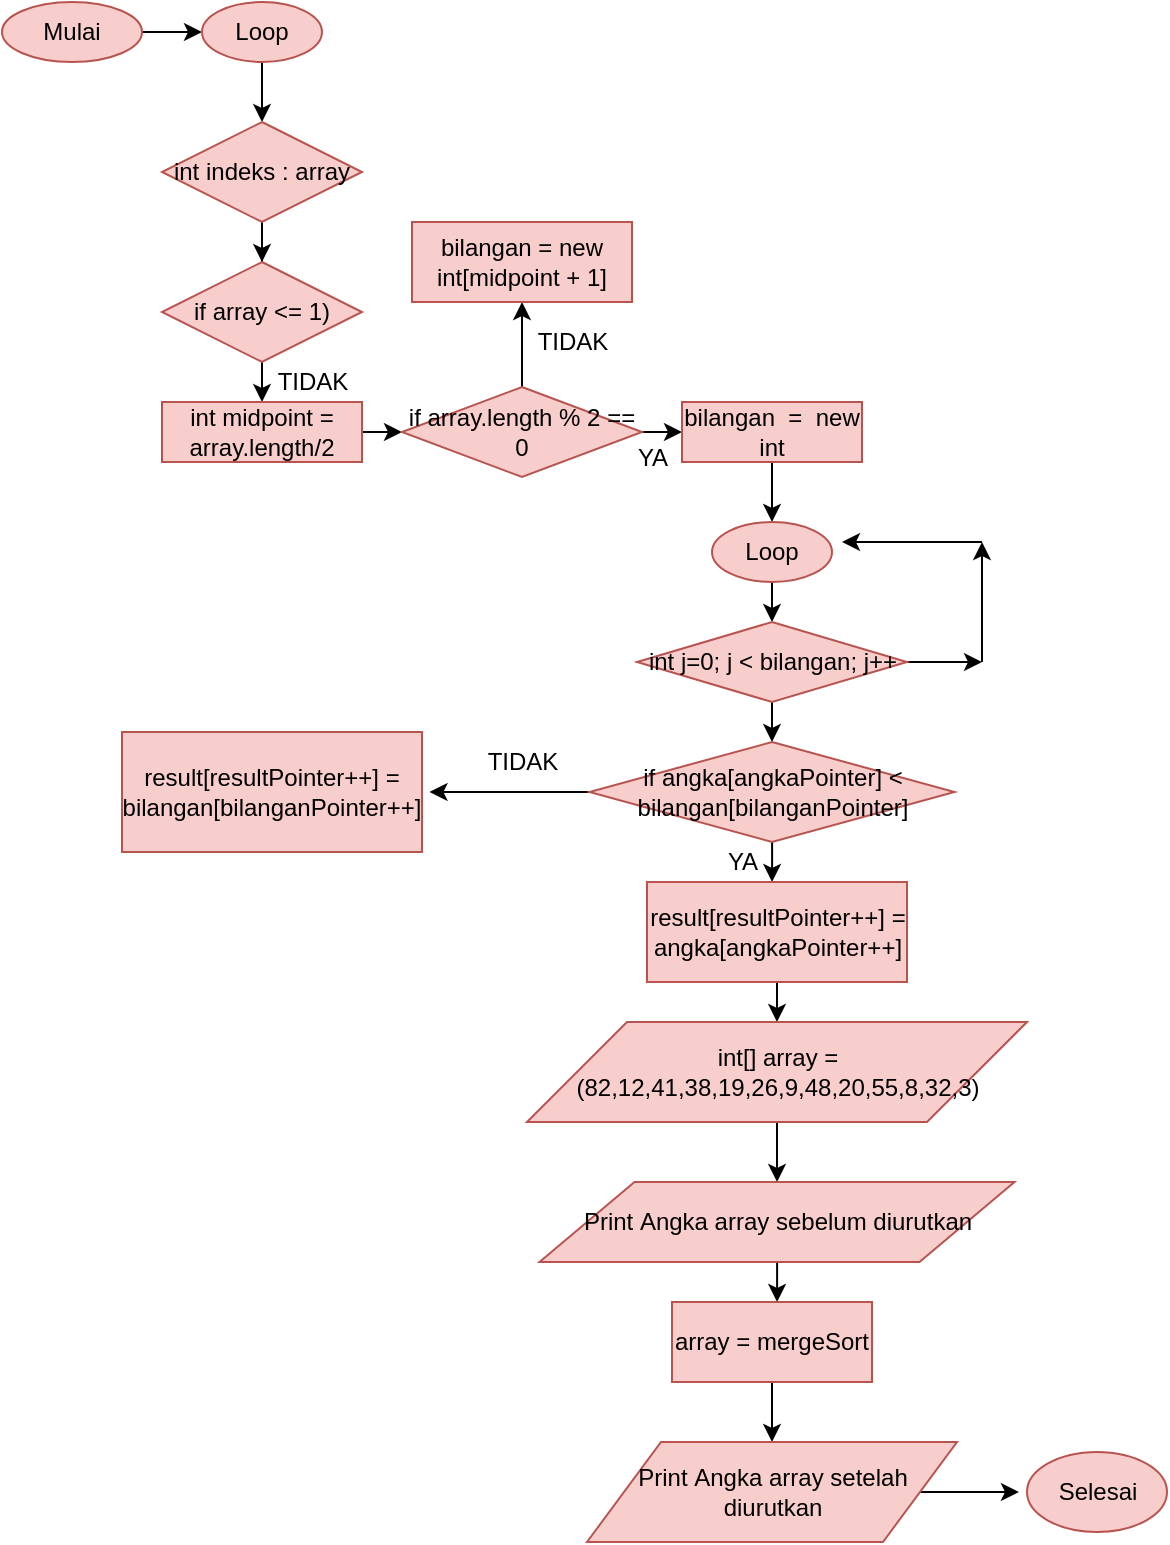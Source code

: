 <mxfile version="13.0.7" type="device"><diagram id="8amstIIfl5qGqAMgS9FJ" name="Page-1"><mxGraphModel dx="868" dy="534" grid="1" gridSize="10" guides="1" tooltips="1" connect="1" arrows="1" fold="1" page="1" pageScale="1" pageWidth="827" pageHeight="1169" math="0" shadow="0"><root><mxCell id="0"/><mxCell id="1" parent="0"/><mxCell id="xX6A8msQFnhVN28DiOaW-3" value="" style="edgeStyle=orthogonalEdgeStyle;rounded=0;orthogonalLoop=1;jettySize=auto;html=1;" edge="1" parent="1" source="xX6A8msQFnhVN28DiOaW-1"><mxGeometry relative="1" as="geometry"><mxPoint x="150" y="35" as="targetPoint"/></mxGeometry></mxCell><mxCell id="xX6A8msQFnhVN28DiOaW-1" value="Mulai" style="ellipse;whiteSpace=wrap;html=1;fillColor=#f8cecc;strokeColor=#b85450;" vertex="1" parent="1"><mxGeometry x="50" y="20" width="70" height="30" as="geometry"/></mxCell><mxCell id="xX6A8msQFnhVN28DiOaW-7" value="" style="edgeStyle=orthogonalEdgeStyle;rounded=0;orthogonalLoop=1;jettySize=auto;html=1;" edge="1" parent="1" source="xX6A8msQFnhVN28DiOaW-5"><mxGeometry relative="1" as="geometry"><mxPoint x="180" y="80.0" as="targetPoint"/></mxGeometry></mxCell><mxCell id="xX6A8msQFnhVN28DiOaW-5" value="Loop" style="ellipse;whiteSpace=wrap;html=1;fillColor=#f8cecc;strokeColor=#b85450;" vertex="1" parent="1"><mxGeometry x="150" y="20" width="60" height="30" as="geometry"/></mxCell><mxCell id="xX6A8msQFnhVN28DiOaW-10" value="" style="edgeStyle=orthogonalEdgeStyle;rounded=0;orthogonalLoop=1;jettySize=auto;html=1;" edge="1" parent="1" source="xX6A8msQFnhVN28DiOaW-8" target="xX6A8msQFnhVN28DiOaW-9"><mxGeometry relative="1" as="geometry"/></mxCell><mxCell id="xX6A8msQFnhVN28DiOaW-8" value="int indeks : array" style="rhombus;whiteSpace=wrap;html=1;fillColor=#f8cecc;strokeColor=#b85450;" vertex="1" parent="1"><mxGeometry x="130" y="80" width="100" height="50" as="geometry"/></mxCell><mxCell id="xX6A8msQFnhVN28DiOaW-12" value="" style="edgeStyle=orthogonalEdgeStyle;rounded=0;orthogonalLoop=1;jettySize=auto;html=1;" edge="1" parent="1" source="xX6A8msQFnhVN28DiOaW-9"><mxGeometry relative="1" as="geometry"><mxPoint x="180.034" y="220.017" as="targetPoint"/></mxGeometry></mxCell><mxCell id="xX6A8msQFnhVN28DiOaW-9" value="if&amp;nbsp;array &amp;lt;= 1)" style="rhombus;whiteSpace=wrap;html=1;fillColor=#f8cecc;strokeColor=#b85450;" vertex="1" parent="1"><mxGeometry x="130" y="150" width="100" height="50" as="geometry"/></mxCell><mxCell id="xX6A8msQFnhVN28DiOaW-15" value="" style="edgeStyle=orthogonalEdgeStyle;rounded=0;orthogonalLoop=1;jettySize=auto;html=1;" edge="1" parent="1" source="xX6A8msQFnhVN28DiOaW-13"><mxGeometry relative="1" as="geometry"><mxPoint x="250" y="235.034" as="targetPoint"/></mxGeometry></mxCell><mxCell id="xX6A8msQFnhVN28DiOaW-13" value="int midpoint = array.length/2" style="rounded=0;whiteSpace=wrap;html=1;fillColor=#f8cecc;strokeColor=#b85450;" vertex="1" parent="1"><mxGeometry x="130" y="220" width="100" height="30" as="geometry"/></mxCell><mxCell id="xX6A8msQFnhVN28DiOaW-18" value="" style="edgeStyle=orthogonalEdgeStyle;rounded=0;orthogonalLoop=1;jettySize=auto;html=1;" edge="1" parent="1" source="xX6A8msQFnhVN28DiOaW-16"><mxGeometry relative="1" as="geometry"><mxPoint x="390.092" y="235.034" as="targetPoint"/></mxGeometry></mxCell><mxCell id="xX6A8msQFnhVN28DiOaW-23" value="" style="edgeStyle=orthogonalEdgeStyle;rounded=0;orthogonalLoop=1;jettySize=auto;html=1;" edge="1" parent="1" source="xX6A8msQFnhVN28DiOaW-16"><mxGeometry relative="1" as="geometry"><mxPoint x="310" y="170" as="targetPoint"/></mxGeometry></mxCell><mxCell id="xX6A8msQFnhVN28DiOaW-16" value="if array.length % 2  == 0" style="rhombus;whiteSpace=wrap;html=1;fillColor=#f8cecc;strokeColor=#b85450;" vertex="1" parent="1"><mxGeometry x="250" y="212.5" width="120" height="45" as="geometry"/></mxCell><mxCell id="xX6A8msQFnhVN28DiOaW-27" value="" style="edgeStyle=orthogonalEdgeStyle;rounded=0;orthogonalLoop=1;jettySize=auto;html=1;" edge="1" parent="1" source="xX6A8msQFnhVN28DiOaW-19"><mxGeometry relative="1" as="geometry"><mxPoint x="435" y="280" as="targetPoint"/></mxGeometry></mxCell><mxCell id="xX6A8msQFnhVN28DiOaW-19" value="bilangan&amp;nbsp; =&amp;nbsp; new int" style="rounded=0;whiteSpace=wrap;html=1;fillColor=#f8cecc;strokeColor=#b85450;" vertex="1" parent="1"><mxGeometry x="390" y="220" width="90" height="30" as="geometry"/></mxCell><mxCell id="xX6A8msQFnhVN28DiOaW-20" value="YA" style="text;html=1;align=center;verticalAlign=middle;resizable=0;points=[];autosize=1;" vertex="1" parent="1"><mxGeometry x="360" y="237.5" width="30" height="20" as="geometry"/></mxCell><mxCell id="xX6A8msQFnhVN28DiOaW-21" value="TIDAK" style="text;html=1;align=center;verticalAlign=middle;resizable=0;points=[];autosize=1;" vertex="1" parent="1"><mxGeometry x="180" y="200" width="50" height="20" as="geometry"/></mxCell><mxCell id="xX6A8msQFnhVN28DiOaW-24" value="TIDAK" style="text;html=1;align=center;verticalAlign=middle;resizable=0;points=[];autosize=1;" vertex="1" parent="1"><mxGeometry x="310" y="180" width="50" height="20" as="geometry"/></mxCell><mxCell id="xX6A8msQFnhVN28DiOaW-25" value="bilangan = new int[midpoint + 1]" style="rounded=0;whiteSpace=wrap;html=1;fillColor=#f8cecc;strokeColor=#b85450;" vertex="1" parent="1"><mxGeometry x="255" y="130" width="110" height="40" as="geometry"/></mxCell><mxCell id="xX6A8msQFnhVN28DiOaW-30" value="" style="edgeStyle=orthogonalEdgeStyle;rounded=0;orthogonalLoop=1;jettySize=auto;html=1;" edge="1" parent="1" source="xX6A8msQFnhVN28DiOaW-28"><mxGeometry relative="1" as="geometry"><mxPoint x="435" y="330" as="targetPoint"/></mxGeometry></mxCell><mxCell id="xX6A8msQFnhVN28DiOaW-28" value="Loop" style="ellipse;whiteSpace=wrap;html=1;fillColor=#f8cecc;strokeColor=#b85450;" vertex="1" parent="1"><mxGeometry x="405" y="280" width="60" height="30" as="geometry"/></mxCell><mxCell id="xX6A8msQFnhVN28DiOaW-33" value="" style="edgeStyle=orthogonalEdgeStyle;rounded=0;orthogonalLoop=1;jettySize=auto;html=1;" edge="1" parent="1" source="xX6A8msQFnhVN28DiOaW-31" target="xX6A8msQFnhVN28DiOaW-32"><mxGeometry relative="1" as="geometry"/></mxCell><mxCell id="xX6A8msQFnhVN28DiOaW-50" value="" style="edgeStyle=orthogonalEdgeStyle;rounded=0;orthogonalLoop=1;jettySize=auto;html=1;" edge="1" parent="1" source="xX6A8msQFnhVN28DiOaW-31"><mxGeometry relative="1" as="geometry"><mxPoint x="540" y="350" as="targetPoint"/></mxGeometry></mxCell><mxCell id="xX6A8msQFnhVN28DiOaW-31" value="int j=0; j &amp;lt; bilangan; j++" style="rhombus;whiteSpace=wrap;html=1;fillColor=#f8cecc;strokeColor=#b85450;" vertex="1" parent="1"><mxGeometry x="367.5" y="330" width="135" height="40" as="geometry"/></mxCell><mxCell id="xX6A8msQFnhVN28DiOaW-35" value="" style="edgeStyle=orthogonalEdgeStyle;rounded=0;orthogonalLoop=1;jettySize=auto;html=1;" edge="1" parent="1" source="xX6A8msQFnhVN28DiOaW-32"><mxGeometry relative="1" as="geometry"><mxPoint x="263.75" y="415" as="targetPoint"/></mxGeometry></mxCell><mxCell id="xX6A8msQFnhVN28DiOaW-38" value="" style="edgeStyle=orthogonalEdgeStyle;rounded=0;orthogonalLoop=1;jettySize=auto;html=1;" edge="1" parent="1" source="xX6A8msQFnhVN28DiOaW-32"><mxGeometry relative="1" as="geometry"><mxPoint x="435.069" y="460.019" as="targetPoint"/></mxGeometry></mxCell><mxCell id="xX6A8msQFnhVN28DiOaW-32" value="if&amp;nbsp;angka[angkaPointer] &amp;lt; bilangan[bilanganPointer]" style="rhombus;whiteSpace=wrap;html=1;fillColor=#f8cecc;strokeColor=#b85450;" vertex="1" parent="1"><mxGeometry x="343.75" y="390" width="182.5" height="50" as="geometry"/></mxCell><mxCell id="xX6A8msQFnhVN28DiOaW-36" value="TIDAK" style="text;html=1;align=center;verticalAlign=middle;resizable=0;points=[];autosize=1;" vertex="1" parent="1"><mxGeometry x="285" y="390" width="50" height="20" as="geometry"/></mxCell><mxCell id="xX6A8msQFnhVN28DiOaW-39" value="result[resultPointer++] = bilangan[bilanganPointer++]" style="rounded=0;whiteSpace=wrap;html=1;fillColor=#f8cecc;strokeColor=#b85450;" vertex="1" parent="1"><mxGeometry x="110" y="385" width="150" height="60" as="geometry"/></mxCell><mxCell id="xX6A8msQFnhVN28DiOaW-45" value="" style="edgeStyle=orthogonalEdgeStyle;rounded=0;orthogonalLoop=1;jettySize=auto;html=1;" edge="1" parent="1" source="xX6A8msQFnhVN28DiOaW-42"><mxGeometry relative="1" as="geometry"><mxPoint x="437.483" y="530" as="targetPoint"/></mxGeometry></mxCell><mxCell id="xX6A8msQFnhVN28DiOaW-42" value="result[resultPointer++] = angka[angkaPointer++]" style="rounded=0;whiteSpace=wrap;html=1;fillColor=#f8cecc;strokeColor=#b85450;" vertex="1" parent="1"><mxGeometry x="372.5" y="460" width="130" height="50" as="geometry"/></mxCell><mxCell id="xX6A8msQFnhVN28DiOaW-43" value="YA" style="text;html=1;align=center;verticalAlign=middle;resizable=0;points=[];autosize=1;" vertex="1" parent="1"><mxGeometry x="405" y="440" width="30" height="20" as="geometry"/></mxCell><mxCell id="xX6A8msQFnhVN28DiOaW-48" value="" style="edgeStyle=orthogonalEdgeStyle;rounded=0;orthogonalLoop=1;jettySize=auto;html=1;" edge="1" parent="1" source="xX6A8msQFnhVN28DiOaW-46" target="xX6A8msQFnhVN28DiOaW-47"><mxGeometry relative="1" as="geometry"/></mxCell><mxCell id="xX6A8msQFnhVN28DiOaW-46" value="int[] array = (82,12,41,38,19,26,9,48,20,55,8,32,3)" style="shape=parallelogram;perimeter=parallelogramPerimeter;whiteSpace=wrap;html=1;fillColor=#f8cecc;strokeColor=#b85450;" vertex="1" parent="1"><mxGeometry x="312.5" y="530" width="250" height="50" as="geometry"/></mxCell><mxCell id="xX6A8msQFnhVN28DiOaW-54" value="" style="edgeStyle=orthogonalEdgeStyle;rounded=0;orthogonalLoop=1;jettySize=auto;html=1;" edge="1" parent="1" source="xX6A8msQFnhVN28DiOaW-47"><mxGeometry relative="1" as="geometry"><mxPoint x="437.552" y="670" as="targetPoint"/></mxGeometry></mxCell><mxCell id="xX6A8msQFnhVN28DiOaW-47" value="Print&amp;nbsp;Angka array sebelum diurutkan" style="shape=parallelogram;perimeter=parallelogramPerimeter;whiteSpace=wrap;html=1;fillColor=#f8cecc;strokeColor=#b85450;" vertex="1" parent="1"><mxGeometry x="318.75" y="610" width="237.5" height="40" as="geometry"/></mxCell><mxCell id="xX6A8msQFnhVN28DiOaW-51" value="" style="endArrow=classic;html=1;" edge="1" parent="1"><mxGeometry width="50" height="50" relative="1" as="geometry"><mxPoint x="540" y="290" as="sourcePoint"/><mxPoint x="470" y="290" as="targetPoint"/></mxGeometry></mxCell><mxCell id="xX6A8msQFnhVN28DiOaW-52" value="" style="endArrow=classic;html=1;" edge="1" parent="1"><mxGeometry width="50" height="50" relative="1" as="geometry"><mxPoint x="540" y="350" as="sourcePoint"/><mxPoint x="540" y="290" as="targetPoint"/></mxGeometry></mxCell><mxCell id="xX6A8msQFnhVN28DiOaW-58" value="" style="edgeStyle=orthogonalEdgeStyle;rounded=0;orthogonalLoop=1;jettySize=auto;html=1;" edge="1" parent="1" source="xX6A8msQFnhVN28DiOaW-56" target="xX6A8msQFnhVN28DiOaW-57"><mxGeometry relative="1" as="geometry"/></mxCell><mxCell id="xX6A8msQFnhVN28DiOaW-56" value="array = mergeSort" style="rounded=0;whiteSpace=wrap;html=1;fillColor=#f8cecc;strokeColor=#b85450;" vertex="1" parent="1"><mxGeometry x="385" y="670" width="100" height="40" as="geometry"/></mxCell><mxCell id="xX6A8msQFnhVN28DiOaW-60" value="" style="edgeStyle=orthogonalEdgeStyle;rounded=0;orthogonalLoop=1;jettySize=auto;html=1;" edge="1" parent="1" source="xX6A8msQFnhVN28DiOaW-57"><mxGeometry relative="1" as="geometry"><mxPoint x="558.474" y="765.034" as="targetPoint"/></mxGeometry></mxCell><mxCell id="xX6A8msQFnhVN28DiOaW-57" value="Print&amp;nbsp;Angka array setelah diurutkan" style="shape=parallelogram;perimeter=parallelogramPerimeter;whiteSpace=wrap;html=1;fillColor=#f8cecc;strokeColor=#b85450;" vertex="1" parent="1"><mxGeometry x="342.5" y="740" width="185" height="50" as="geometry"/></mxCell><mxCell id="xX6A8msQFnhVN28DiOaW-61" value="Selesai" style="ellipse;whiteSpace=wrap;html=1;fillColor=#f8cecc;strokeColor=#b85450;" vertex="1" parent="1"><mxGeometry x="562.5" y="745" width="70" height="40" as="geometry"/></mxCell></root></mxGraphModel></diagram></mxfile>